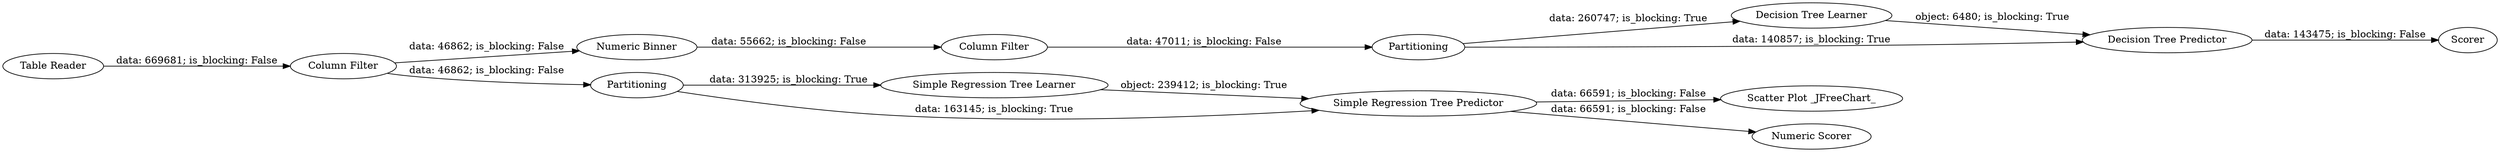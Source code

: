 digraph {
	"-527598972441848995_7" [label="Scatter Plot _JFreeChart_"]
	"-527598972441848995_21" [label="Column Filter"]
	"-527598972441848995_14" [label="Table Reader"]
	"-527598972441848995_19" [label="Decision Tree Learner"]
	"-527598972441848995_20" [label="Decision Tree Predictor"]
	"-527598972441848995_4" [label="Simple Regression Tree Learner"]
	"-527598972441848995_6" [label="Numeric Scorer"]
	"-527598972441848995_5" [label="Simple Regression Tree Predictor"]
	"-527598972441848995_18" [label="Numeric Binner"]
	"-527598972441848995_23" [label=Scorer]
	"-527598972441848995_22" [label=Partitioning]
	"-527598972441848995_2" [label="Column Filter"]
	"-527598972441848995_3" [label=Partitioning]
	"-527598972441848995_5" -> "-527598972441848995_7" [label="data: 66591; is_blocking: False"]
	"-527598972441848995_2" -> "-527598972441848995_3" [label="data: 46862; is_blocking: False"]
	"-527598972441848995_3" -> "-527598972441848995_5" [label="data: 163145; is_blocking: True"]
	"-527598972441848995_3" -> "-527598972441848995_4" [label="data: 313925; is_blocking: True"]
	"-527598972441848995_22" -> "-527598972441848995_19" [label="data: 260747; is_blocking: True"]
	"-527598972441848995_2" -> "-527598972441848995_18" [label="data: 46862; is_blocking: False"]
	"-527598972441848995_5" -> "-527598972441848995_6" [label="data: 66591; is_blocking: False"]
	"-527598972441848995_18" -> "-527598972441848995_21" [label="data: 55662; is_blocking: False"]
	"-527598972441848995_19" -> "-527598972441848995_20" [label="object: 6480; is_blocking: True"]
	"-527598972441848995_22" -> "-527598972441848995_20" [label="data: 140857; is_blocking: True"]
	"-527598972441848995_14" -> "-527598972441848995_2" [label="data: 669681; is_blocking: False"]
	"-527598972441848995_4" -> "-527598972441848995_5" [label="object: 239412; is_blocking: True"]
	"-527598972441848995_20" -> "-527598972441848995_23" [label="data: 143475; is_blocking: False"]
	"-527598972441848995_21" -> "-527598972441848995_22" [label="data: 47011; is_blocking: False"]
	rankdir=LR
}
